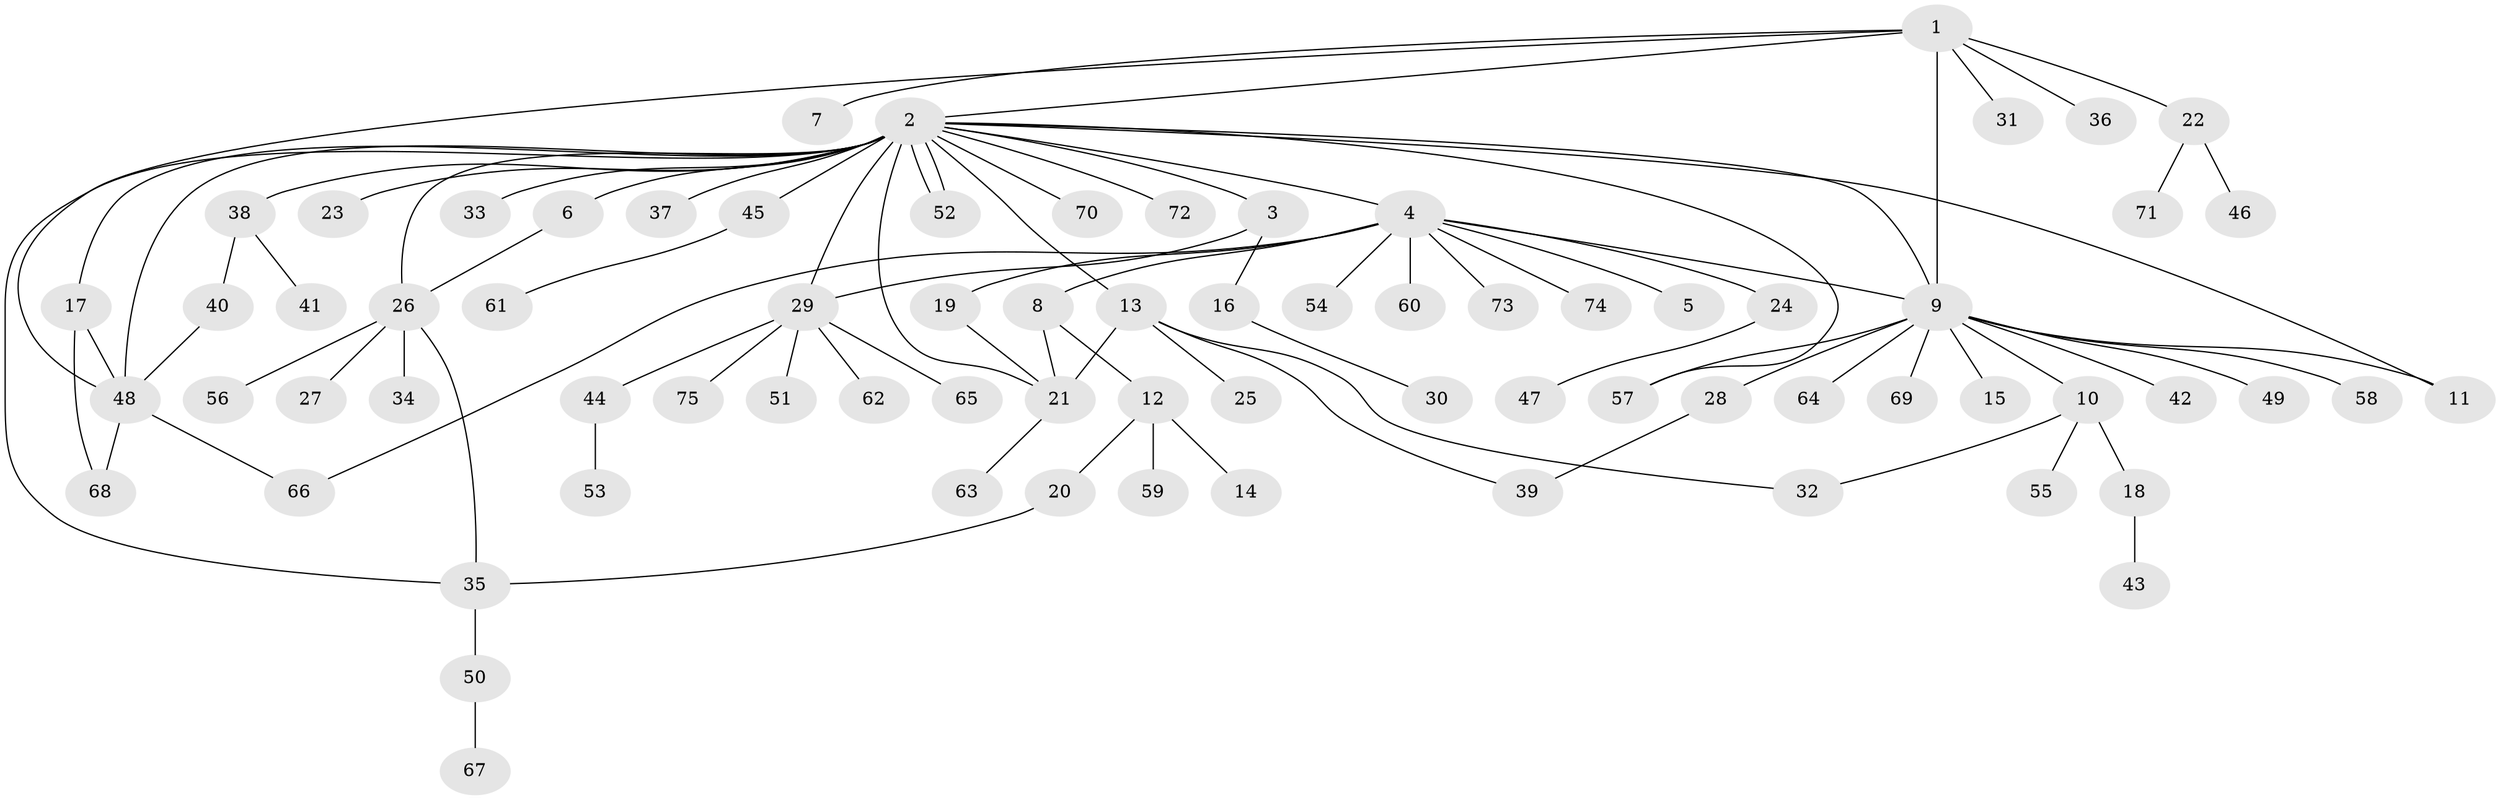 // coarse degree distribution, {4: 0.043478260869565216, 9: 0.043478260869565216, 7: 0.043478260869565216, 5: 0.043478260869565216, 1: 0.391304347826087, 3: 0.17391304347826086, 8: 0.043478260869565216, 2: 0.21739130434782608}
// Generated by graph-tools (version 1.1) at 2025/50/03/04/25 22:50:13]
// undirected, 75 vertices, 93 edges
graph export_dot {
  node [color=gray90,style=filled];
  1;
  2;
  3;
  4;
  5;
  6;
  7;
  8;
  9;
  10;
  11;
  12;
  13;
  14;
  15;
  16;
  17;
  18;
  19;
  20;
  21;
  22;
  23;
  24;
  25;
  26;
  27;
  28;
  29;
  30;
  31;
  32;
  33;
  34;
  35;
  36;
  37;
  38;
  39;
  40;
  41;
  42;
  43;
  44;
  45;
  46;
  47;
  48;
  49;
  50;
  51;
  52;
  53;
  54;
  55;
  56;
  57;
  58;
  59;
  60;
  61;
  62;
  63;
  64;
  65;
  66;
  67;
  68;
  69;
  70;
  71;
  72;
  73;
  74;
  75;
  1 -- 2;
  1 -- 7;
  1 -- 9;
  1 -- 22;
  1 -- 31;
  1 -- 36;
  1 -- 48;
  2 -- 3;
  2 -- 4;
  2 -- 6;
  2 -- 9;
  2 -- 11;
  2 -- 13;
  2 -- 17;
  2 -- 21;
  2 -- 23;
  2 -- 26;
  2 -- 29;
  2 -- 33;
  2 -- 35;
  2 -- 37;
  2 -- 38;
  2 -- 45;
  2 -- 48;
  2 -- 52;
  2 -- 52;
  2 -- 57;
  2 -- 70;
  2 -- 72;
  3 -- 16;
  3 -- 29;
  4 -- 5;
  4 -- 8;
  4 -- 9;
  4 -- 19;
  4 -- 24;
  4 -- 54;
  4 -- 60;
  4 -- 66;
  4 -- 73;
  4 -- 74;
  6 -- 26;
  8 -- 12;
  8 -- 21;
  9 -- 10;
  9 -- 11;
  9 -- 15;
  9 -- 28;
  9 -- 42;
  9 -- 49;
  9 -- 57;
  9 -- 58;
  9 -- 64;
  9 -- 69;
  10 -- 18;
  10 -- 32;
  10 -- 55;
  12 -- 14;
  12 -- 20;
  12 -- 59;
  13 -- 21;
  13 -- 25;
  13 -- 32;
  13 -- 39;
  16 -- 30;
  17 -- 48;
  17 -- 68;
  18 -- 43;
  19 -- 21;
  20 -- 35;
  21 -- 63;
  22 -- 46;
  22 -- 71;
  24 -- 47;
  26 -- 27;
  26 -- 34;
  26 -- 35;
  26 -- 56;
  28 -- 39;
  29 -- 44;
  29 -- 51;
  29 -- 62;
  29 -- 65;
  29 -- 75;
  35 -- 50;
  38 -- 40;
  38 -- 41;
  40 -- 48;
  44 -- 53;
  45 -- 61;
  48 -- 66;
  48 -- 68;
  50 -- 67;
}

